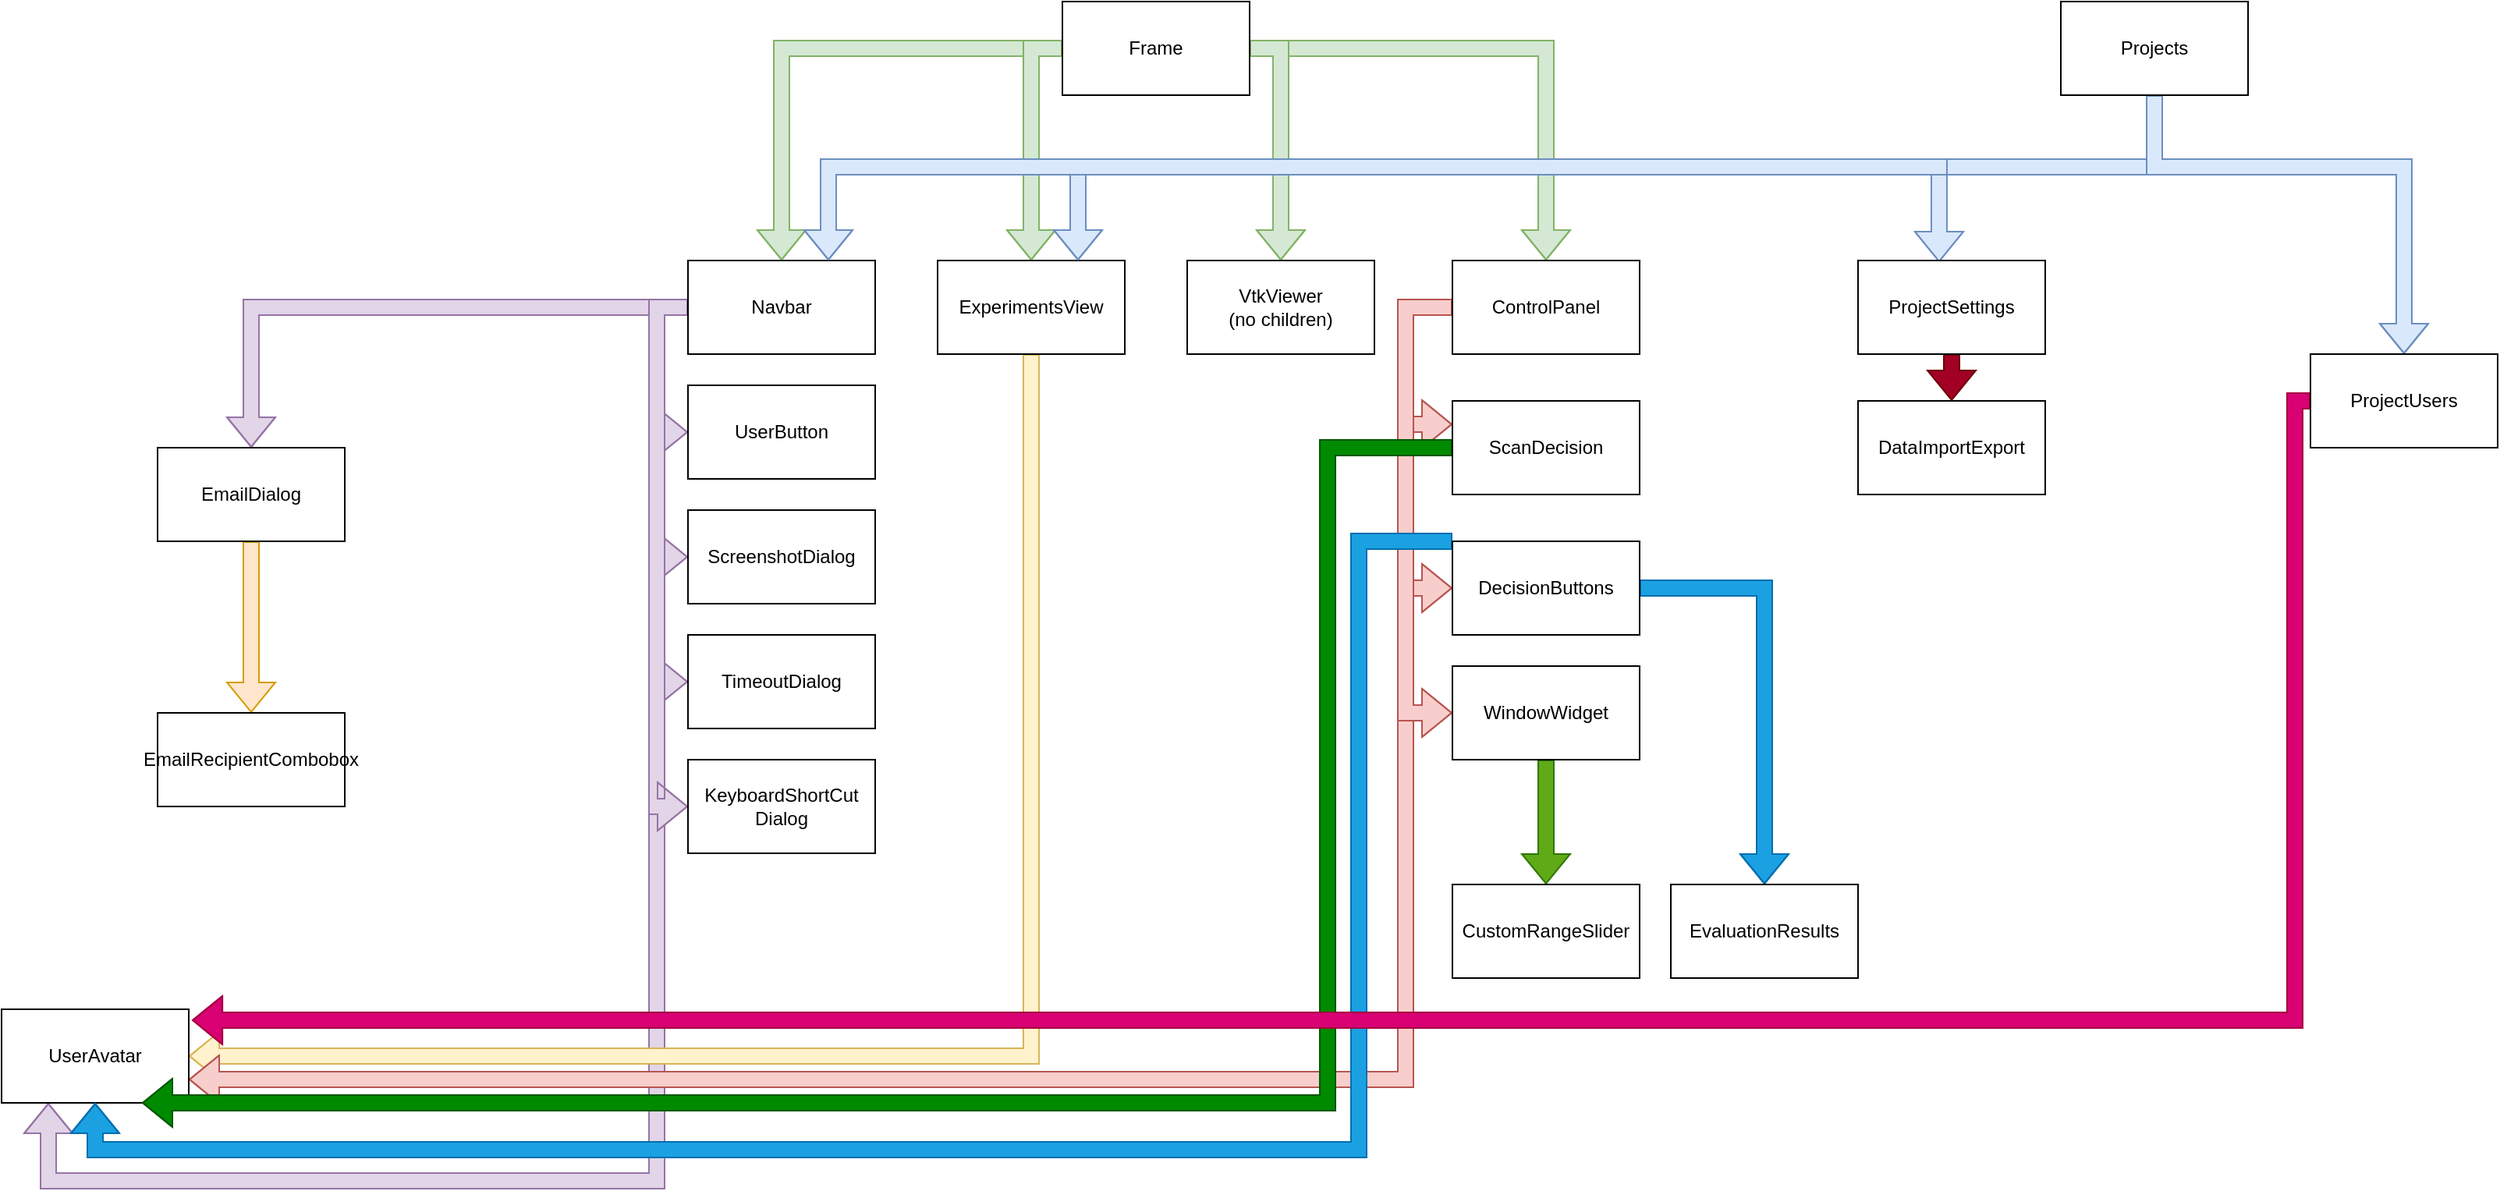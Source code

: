 <mxfile version="20.3.0" type="device" pages="2"><diagram id="klWraxdDZ-iPYOFsxDKD" name="With UserAvatar"><mxGraphModel dx="2272" dy="865" grid="1" gridSize="10" guides="1" tooltips="1" connect="1" arrows="1" fold="1" page="1" pageScale="1" pageWidth="850" pageHeight="1100" math="0" shadow="0"><root><mxCell id="0"/><mxCell id="1" parent="0"/><mxCell id="fHCWhW8pySbVOdrrJnEO-13" style="edgeStyle=orthogonalEdgeStyle;rounded=0;orthogonalLoop=1;jettySize=auto;html=1;exitX=0;exitY=0.5;exitDx=0;exitDy=0;entryX=0.5;entryY=0;entryDx=0;entryDy=0;fillColor=#d5e8d4;strokeColor=#82b366;shape=flexArrow;" edge="1" parent="1" source="fHCWhW8pySbVOdrrJnEO-1" target="fHCWhW8pySbVOdrrJnEO-2"><mxGeometry relative="1" as="geometry"/></mxCell><mxCell id="fHCWhW8pySbVOdrrJnEO-14" style="edgeStyle=orthogonalEdgeStyle;rounded=0;orthogonalLoop=1;jettySize=auto;html=1;exitX=0;exitY=0.5;exitDx=0;exitDy=0;entryX=0.5;entryY=0;entryDx=0;entryDy=0;fillColor=#d5e8d4;strokeColor=#82b366;shape=flexArrow;" edge="1" parent="1" source="fHCWhW8pySbVOdrrJnEO-1" target="fHCWhW8pySbVOdrrJnEO-3"><mxGeometry relative="1" as="geometry"/></mxCell><mxCell id="fHCWhW8pySbVOdrrJnEO-15" style="edgeStyle=orthogonalEdgeStyle;rounded=0;orthogonalLoop=1;jettySize=auto;html=1;exitX=1;exitY=0.5;exitDx=0;exitDy=0;entryX=0.5;entryY=0;entryDx=0;entryDy=0;fillColor=#d5e8d4;strokeColor=#82b366;shape=flexArrow;" edge="1" parent="1" source="fHCWhW8pySbVOdrrJnEO-1" target="fHCWhW8pySbVOdrrJnEO-5"><mxGeometry relative="1" as="geometry"/></mxCell><mxCell id="fHCWhW8pySbVOdrrJnEO-16" style="edgeStyle=orthogonalEdgeStyle;rounded=0;orthogonalLoop=1;jettySize=auto;html=1;exitX=1;exitY=0.5;exitDx=0;exitDy=0;entryX=0.5;entryY=0;entryDx=0;entryDy=0;fillColor=#d5e8d4;strokeColor=#82b366;shape=flexArrow;" edge="1" parent="1" source="fHCWhW8pySbVOdrrJnEO-1" target="fHCWhW8pySbVOdrrJnEO-4"><mxGeometry relative="1" as="geometry"/></mxCell><mxCell id="fHCWhW8pySbVOdrrJnEO-1" value="Frame" style="rounded=0;whiteSpace=wrap;html=1;" vertex="1" parent="1"><mxGeometry x="280" y="34" width="120" height="60" as="geometry"/></mxCell><mxCell id="fHCWhW8pySbVOdrrJnEO-17" style="edgeStyle=orthogonalEdgeStyle;rounded=0;orthogonalLoop=1;jettySize=auto;html=1;exitX=0;exitY=0.5;exitDx=0;exitDy=0;entryX=0.25;entryY=1;entryDx=0;entryDy=0;fillColor=#e1d5e7;strokeColor=#9673a6;shape=flexArrow;" edge="1" parent="1" source="fHCWhW8pySbVOdrrJnEO-2" target="fHCWhW8pySbVOdrrJnEO-6"><mxGeometry relative="1" as="geometry"><Array as="points"><mxPoint x="20" y="230"/><mxPoint x="20" y="790"/><mxPoint x="-370" y="790"/></Array></mxGeometry></mxCell><mxCell id="fHCWhW8pySbVOdrrJnEO-18" style="edgeStyle=orthogonalEdgeStyle;rounded=0;orthogonalLoop=1;jettySize=auto;html=1;exitX=0;exitY=0.5;exitDx=0;exitDy=0;entryX=0;entryY=0.5;entryDx=0;entryDy=0;fillColor=#e1d5e7;strokeColor=#9673a6;shape=flexArrow;" edge="1" parent="1" source="fHCWhW8pySbVOdrrJnEO-2" target="fHCWhW8pySbVOdrrJnEO-7"><mxGeometry relative="1" as="geometry"/></mxCell><mxCell id="fHCWhW8pySbVOdrrJnEO-19" style="edgeStyle=orthogonalEdgeStyle;rounded=0;orthogonalLoop=1;jettySize=auto;html=1;exitX=0;exitY=0.5;exitDx=0;exitDy=0;entryX=0;entryY=0.5;entryDx=0;entryDy=0;fillColor=#e1d5e7;strokeColor=#9673a6;shape=flexArrow;" edge="1" parent="1" source="fHCWhW8pySbVOdrrJnEO-2" target="fHCWhW8pySbVOdrrJnEO-8"><mxGeometry relative="1" as="geometry"/></mxCell><mxCell id="fHCWhW8pySbVOdrrJnEO-20" style="edgeStyle=orthogonalEdgeStyle;rounded=0;orthogonalLoop=1;jettySize=auto;html=1;exitX=0;exitY=0.5;exitDx=0;exitDy=0;entryX=0.5;entryY=0;entryDx=0;entryDy=0;fillColor=#e1d5e7;strokeColor=#9673a6;shape=flexArrow;" edge="1" parent="1" source="fHCWhW8pySbVOdrrJnEO-2" target="fHCWhW8pySbVOdrrJnEO-9"><mxGeometry relative="1" as="geometry"/></mxCell><mxCell id="fHCWhW8pySbVOdrrJnEO-21" style="edgeStyle=orthogonalEdgeStyle;rounded=0;orthogonalLoop=1;jettySize=auto;html=1;exitX=0;exitY=0.5;exitDx=0;exitDy=0;entryX=0;entryY=0.5;entryDx=0;entryDy=0;fillColor=#e1d5e7;strokeColor=#9673a6;shape=flexArrow;" edge="1" parent="1" source="fHCWhW8pySbVOdrrJnEO-2" target="fHCWhW8pySbVOdrrJnEO-10"><mxGeometry relative="1" as="geometry"/></mxCell><mxCell id="fHCWhW8pySbVOdrrJnEO-22" style="edgeStyle=orthogonalEdgeStyle;rounded=0;orthogonalLoop=1;jettySize=auto;html=1;exitX=0;exitY=0.5;exitDx=0;exitDy=0;entryX=0;entryY=0.5;entryDx=0;entryDy=0;shape=flexArrow;fillColor=#e1d5e7;strokeColor=#9673a6;" edge="1" parent="1" source="fHCWhW8pySbVOdrrJnEO-2" target="fHCWhW8pySbVOdrrJnEO-11"><mxGeometry relative="1" as="geometry"/></mxCell><mxCell id="fHCWhW8pySbVOdrrJnEO-2" value="Navbar" style="rounded=0;whiteSpace=wrap;html=1;" vertex="1" parent="1"><mxGeometry x="40" y="200" width="120" height="60" as="geometry"/></mxCell><mxCell id="fHCWhW8pySbVOdrrJnEO-25" style="edgeStyle=orthogonalEdgeStyle;shape=flexArrow;rounded=0;orthogonalLoop=1;jettySize=auto;html=1;exitX=0.5;exitY=1;exitDx=0;exitDy=0;entryX=1;entryY=0.5;entryDx=0;entryDy=0;fillColor=#fff2cc;strokeColor=#d6b656;" edge="1" parent="1" source="fHCWhW8pySbVOdrrJnEO-3" target="fHCWhW8pySbVOdrrJnEO-6"><mxGeometry relative="1" as="geometry"><Array as="points"><mxPoint x="260" y="710"/></Array></mxGeometry></mxCell><mxCell id="fHCWhW8pySbVOdrrJnEO-3" value="ExperimentsView" style="rounded=0;whiteSpace=wrap;html=1;" vertex="1" parent="1"><mxGeometry x="200" y="200" width="120" height="60" as="geometry"/></mxCell><mxCell id="fHCWhW8pySbVOdrrJnEO-4" value="VtkViewer&lt;br&gt;(no children)" style="rounded=0;whiteSpace=wrap;html=1;" vertex="1" parent="1"><mxGeometry x="360" y="200" width="120" height="60" as="geometry"/></mxCell><mxCell id="fHCWhW8pySbVOdrrJnEO-29" style="edgeStyle=orthogonalEdgeStyle;shape=flexArrow;rounded=0;orthogonalLoop=1;jettySize=auto;html=1;exitX=0;exitY=0.5;exitDx=0;exitDy=0;entryX=1;entryY=0.75;entryDx=0;entryDy=0;fillColor=#f8cecc;strokeColor=#b85450;" edge="1" parent="1" source="fHCWhW8pySbVOdrrJnEO-5" target="fHCWhW8pySbVOdrrJnEO-6"><mxGeometry relative="1" as="geometry"><Array as="points"><mxPoint x="500" y="230"/><mxPoint x="500" y="725"/></Array></mxGeometry></mxCell><mxCell id="fHCWhW8pySbVOdrrJnEO-30" style="edgeStyle=orthogonalEdgeStyle;shape=flexArrow;rounded=0;orthogonalLoop=1;jettySize=auto;html=1;exitX=0;exitY=0.5;exitDx=0;exitDy=0;entryX=0;entryY=0.25;entryDx=0;entryDy=0;fillColor=#f8cecc;strokeColor=#b85450;" edge="1" parent="1" source="fHCWhW8pySbVOdrrJnEO-5" target="fHCWhW8pySbVOdrrJnEO-27"><mxGeometry relative="1" as="geometry"><Array as="points"><mxPoint x="500" y="230"/><mxPoint x="500" y="305"/></Array></mxGeometry></mxCell><mxCell id="fHCWhW8pySbVOdrrJnEO-33" style="edgeStyle=orthogonalEdgeStyle;shape=flexArrow;rounded=0;orthogonalLoop=1;jettySize=auto;html=1;exitX=0;exitY=0.5;exitDx=0;exitDy=0;entryX=0;entryY=0.5;entryDx=0;entryDy=0;fillColor=#f8cecc;strokeColor=#b85450;" edge="1" parent="1" source="fHCWhW8pySbVOdrrJnEO-5" target="fHCWhW8pySbVOdrrJnEO-31"><mxGeometry relative="1" as="geometry"><Array as="points"><mxPoint x="500" y="230"/><mxPoint x="500" y="410"/></Array></mxGeometry></mxCell><mxCell id="fHCWhW8pySbVOdrrJnEO-35" style="edgeStyle=orthogonalEdgeStyle;shape=flexArrow;rounded=0;orthogonalLoop=1;jettySize=auto;html=1;exitX=0;exitY=0.5;exitDx=0;exitDy=0;entryX=0;entryY=0.5;entryDx=0;entryDy=0;fillColor=#f8cecc;strokeColor=#b85450;" edge="1" parent="1" source="fHCWhW8pySbVOdrrJnEO-5" target="fHCWhW8pySbVOdrrJnEO-34"><mxGeometry relative="1" as="geometry"><Array as="points"><mxPoint x="500" y="230"/><mxPoint x="500" y="490"/></Array></mxGeometry></mxCell><mxCell id="fHCWhW8pySbVOdrrJnEO-5" value="ControlPanel" style="rounded=0;whiteSpace=wrap;html=1;" vertex="1" parent="1"><mxGeometry x="530" y="200" width="120" height="60" as="geometry"/></mxCell><mxCell id="fHCWhW8pySbVOdrrJnEO-6" value="UserAvatar" style="rounded=0;whiteSpace=wrap;html=1;" vertex="1" parent="1"><mxGeometry x="-400" y="680" width="120" height="60" as="geometry"/></mxCell><mxCell id="fHCWhW8pySbVOdrrJnEO-7" value="UserButton" style="rounded=0;whiteSpace=wrap;html=1;" vertex="1" parent="1"><mxGeometry x="40" y="280" width="120" height="60" as="geometry"/></mxCell><mxCell id="fHCWhW8pySbVOdrrJnEO-8" value="ScreenshotDialog" style="rounded=0;whiteSpace=wrap;html=1;" vertex="1" parent="1"><mxGeometry x="40" y="360" width="120" height="60" as="geometry"/></mxCell><mxCell id="fHCWhW8pySbVOdrrJnEO-24" style="edgeStyle=orthogonalEdgeStyle;rounded=0;orthogonalLoop=1;jettySize=auto;html=1;exitX=0.5;exitY=1;exitDx=0;exitDy=0;entryX=0.5;entryY=0;entryDx=0;entryDy=0;shape=flexArrow;fillColor=#ffe6cc;strokeColor=#d79b00;" edge="1" parent="1" source="fHCWhW8pySbVOdrrJnEO-9" target="fHCWhW8pySbVOdrrJnEO-23"><mxGeometry relative="1" as="geometry"/></mxCell><mxCell id="fHCWhW8pySbVOdrrJnEO-9" value="EmailDialog" style="rounded=0;whiteSpace=wrap;html=1;" vertex="1" parent="1"><mxGeometry x="-300" y="320" width="120" height="60" as="geometry"/></mxCell><mxCell id="fHCWhW8pySbVOdrrJnEO-10" value="TimeoutDialog" style="rounded=0;whiteSpace=wrap;html=1;" vertex="1" parent="1"><mxGeometry x="40" y="440" width="120" height="60" as="geometry"/></mxCell><mxCell id="fHCWhW8pySbVOdrrJnEO-11" value="KeyboardShortCut Dialog" style="rounded=0;whiteSpace=wrap;html=1;" vertex="1" parent="1"><mxGeometry x="40" y="520" width="120" height="60" as="geometry"/></mxCell><mxCell id="fHCWhW8pySbVOdrrJnEO-23" value="EmailRecipientCombobox" style="rounded=0;whiteSpace=wrap;html=1;" vertex="1" parent="1"><mxGeometry x="-300" y="490" width="120" height="60" as="geometry"/></mxCell><mxCell id="fHCWhW8pySbVOdrrJnEO-48" style="edgeStyle=orthogonalEdgeStyle;shape=flexArrow;rounded=0;orthogonalLoop=1;jettySize=auto;html=1;exitX=0;exitY=0.5;exitDx=0;exitDy=0;entryX=0.75;entryY=1;entryDx=0;entryDy=0;fillColor=#008a00;strokeColor=#005700;" edge="1" parent="1" source="fHCWhW8pySbVOdrrJnEO-27" target="fHCWhW8pySbVOdrrJnEO-6"><mxGeometry relative="1" as="geometry"><Array as="points"><mxPoint x="450" y="320"/><mxPoint x="450" y="740"/></Array></mxGeometry></mxCell><mxCell id="fHCWhW8pySbVOdrrJnEO-27" value="ScanDecision" style="rounded=0;whiteSpace=wrap;html=1;" vertex="1" parent="1"><mxGeometry x="530" y="290" width="120" height="60" as="geometry"/></mxCell><mxCell id="fHCWhW8pySbVOdrrJnEO-51" style="edgeStyle=orthogonalEdgeStyle;shape=flexArrow;rounded=0;orthogonalLoop=1;jettySize=auto;html=1;exitX=0;exitY=0;exitDx=0;exitDy=0;fillColor=#1ba1e2;strokeColor=#006EAF;" edge="1" parent="1" source="fHCWhW8pySbVOdrrJnEO-31" target="fHCWhW8pySbVOdrrJnEO-6"><mxGeometry relative="1" as="geometry"><mxPoint x="-330" y="730" as="targetPoint"/><Array as="points"><mxPoint x="470" y="380"/><mxPoint x="470" y="770"/><mxPoint x="-340" y="770"/></Array></mxGeometry></mxCell><mxCell id="fHCWhW8pySbVOdrrJnEO-52" style="edgeStyle=orthogonalEdgeStyle;shape=flexArrow;rounded=0;orthogonalLoop=1;jettySize=auto;html=1;exitX=1;exitY=0.5;exitDx=0;exitDy=0;fillColor=#1ba1e2;strokeColor=#006EAF;" edge="1" parent="1" source="fHCWhW8pySbVOdrrJnEO-31" target="fHCWhW8pySbVOdrrJnEO-49"><mxGeometry relative="1" as="geometry"/></mxCell><mxCell id="fHCWhW8pySbVOdrrJnEO-31" value="DecisionButtons" style="rounded=0;whiteSpace=wrap;html=1;" vertex="1" parent="1"><mxGeometry x="530" y="380" width="120" height="60" as="geometry"/></mxCell><mxCell id="fHCWhW8pySbVOdrrJnEO-47" style="edgeStyle=orthogonalEdgeStyle;shape=flexArrow;rounded=0;orthogonalLoop=1;jettySize=auto;html=1;exitX=0.5;exitY=1;exitDx=0;exitDy=0;fillColor=#60a917;strokeColor=#2D7600;" edge="1" parent="1" source="fHCWhW8pySbVOdrrJnEO-34" target="fHCWhW8pySbVOdrrJnEO-46"><mxGeometry relative="1" as="geometry"/></mxCell><mxCell id="fHCWhW8pySbVOdrrJnEO-34" value="WindowWidget" style="rounded=0;whiteSpace=wrap;html=1;" vertex="1" parent="1"><mxGeometry x="530" y="460" width="120" height="60" as="geometry"/></mxCell><mxCell id="fHCWhW8pySbVOdrrJnEO-38" style="edgeStyle=orthogonalEdgeStyle;shape=flexArrow;rounded=0;orthogonalLoop=1;jettySize=auto;html=1;exitX=0.5;exitY=1;exitDx=0;exitDy=0;entryX=0.75;entryY=0;entryDx=0;entryDy=0;fillColor=#dae8fc;strokeColor=#6c8ebf;" edge="1" parent="1" source="fHCWhW8pySbVOdrrJnEO-36" target="fHCWhW8pySbVOdrrJnEO-3"><mxGeometry relative="1" as="geometry"><Array as="points"><mxPoint x="980" y="140"/><mxPoint x="290" y="140"/></Array></mxGeometry></mxCell><mxCell id="fHCWhW8pySbVOdrrJnEO-39" style="edgeStyle=orthogonalEdgeStyle;shape=flexArrow;rounded=0;orthogonalLoop=1;jettySize=auto;html=1;exitX=0.5;exitY=1;exitDx=0;exitDy=0;entryX=0.75;entryY=0;entryDx=0;entryDy=0;fillColor=#dae8fc;strokeColor=#6c8ebf;" edge="1" parent="1" source="fHCWhW8pySbVOdrrJnEO-36" target="fHCWhW8pySbVOdrrJnEO-2"><mxGeometry relative="1" as="geometry"><Array as="points"><mxPoint x="980" y="140"/><mxPoint x="130" y="140"/></Array></mxGeometry></mxCell><mxCell id="fHCWhW8pySbVOdrrJnEO-41" style="edgeStyle=orthogonalEdgeStyle;shape=flexArrow;rounded=0;orthogonalLoop=1;jettySize=auto;html=1;exitX=0.5;exitY=1;exitDx=0;exitDy=0;entryX=0.433;entryY=0.017;entryDx=0;entryDy=0;entryPerimeter=0;fillColor=#dae8fc;strokeColor=#6c8ebf;" edge="1" parent="1" source="fHCWhW8pySbVOdrrJnEO-36" target="fHCWhW8pySbVOdrrJnEO-37"><mxGeometry relative="1" as="geometry"><Array as="points"><mxPoint x="1290" y="140"/><mxPoint x="942" y="140"/></Array></mxGeometry></mxCell><mxCell id="fHCWhW8pySbVOdrrJnEO-42" style="edgeStyle=orthogonalEdgeStyle;shape=flexArrow;rounded=0;orthogonalLoop=1;jettySize=auto;html=1;exitX=0.5;exitY=1;exitDx=0;exitDy=0;entryX=0.5;entryY=0;entryDx=0;entryDy=0;fillColor=#dae8fc;strokeColor=#6c8ebf;" edge="1" parent="1" source="fHCWhW8pySbVOdrrJnEO-36" target="fHCWhW8pySbVOdrrJnEO-40"><mxGeometry relative="1" as="geometry"><Array as="points"><mxPoint x="980" y="140"/><mxPoint x="1140" y="140"/></Array></mxGeometry></mxCell><mxCell id="fHCWhW8pySbVOdrrJnEO-36" value="Projects" style="rounded=0;whiteSpace=wrap;html=1;" vertex="1" parent="1"><mxGeometry x="920" y="34" width="120" height="60" as="geometry"/></mxCell><mxCell id="fHCWhW8pySbVOdrrJnEO-44" style="edgeStyle=orthogonalEdgeStyle;shape=flexArrow;rounded=0;orthogonalLoop=1;jettySize=auto;html=1;exitX=0.5;exitY=1;exitDx=0;exitDy=0;entryX=0.5;entryY=0;entryDx=0;entryDy=0;fillColor=#a20025;strokeColor=#6F0000;" edge="1" parent="1" source="fHCWhW8pySbVOdrrJnEO-37" target="fHCWhW8pySbVOdrrJnEO-43"><mxGeometry relative="1" as="geometry"/></mxCell><mxCell id="fHCWhW8pySbVOdrrJnEO-37" value="ProjectSettings" style="rounded=0;whiteSpace=wrap;html=1;" vertex="1" parent="1"><mxGeometry x="790" y="200" width="120" height="60" as="geometry"/></mxCell><mxCell id="fHCWhW8pySbVOdrrJnEO-45" style="edgeStyle=orthogonalEdgeStyle;shape=flexArrow;rounded=0;orthogonalLoop=1;jettySize=auto;html=1;exitX=0;exitY=0.5;exitDx=0;exitDy=0;entryX=1.017;entryY=0.117;entryDx=0;entryDy=0;entryPerimeter=0;fillColor=#d80073;strokeColor=#A50040;" edge="1" parent="1" source="fHCWhW8pySbVOdrrJnEO-40" target="fHCWhW8pySbVOdrrJnEO-6"><mxGeometry relative="1" as="geometry"><Array as="points"><mxPoint x="1070" y="290"/><mxPoint x="1070" y="687"/></Array></mxGeometry></mxCell><mxCell id="fHCWhW8pySbVOdrrJnEO-40" value="ProjectUsers" style="rounded=0;whiteSpace=wrap;html=1;" vertex="1" parent="1"><mxGeometry x="1080" y="260" width="120" height="60" as="geometry"/></mxCell><mxCell id="fHCWhW8pySbVOdrrJnEO-43" value="DataImportExport" style="rounded=0;whiteSpace=wrap;html=1;" vertex="1" parent="1"><mxGeometry x="790" y="290" width="120" height="60" as="geometry"/></mxCell><mxCell id="fHCWhW8pySbVOdrrJnEO-46" value="CustomRangeSlider" style="rounded=0;whiteSpace=wrap;html=1;" vertex="1" parent="1"><mxGeometry x="530" y="600" width="120" height="60" as="geometry"/></mxCell><mxCell id="fHCWhW8pySbVOdrrJnEO-49" value="EvaluationResults" style="rounded=0;whiteSpace=wrap;html=1;" vertex="1" parent="1"><mxGeometry x="670" y="600" width="120" height="60" as="geometry"/></mxCell></root></mxGraphModel></diagram><diagram id="hk2bLE0pfJ0s9wXFvVoR" name="WithoutUserAvatar"><mxGraphModel dx="2272" dy="865" grid="1" gridSize="10" guides="1" tooltips="1" connect="1" arrows="1" fold="1" page="1" pageScale="1" pageWidth="850" pageHeight="1100" math="0" shadow="0"><root><mxCell id="0"/><mxCell id="1" parent="0"/><mxCell id="pkviEC7zlJJaJJdZPkwO-1" style="edgeStyle=orthogonalEdgeStyle;rounded=0;orthogonalLoop=1;jettySize=auto;html=1;exitX=0;exitY=0.5;exitDx=0;exitDy=0;entryX=0.5;entryY=0;entryDx=0;entryDy=0;fillColor=#d5e8d4;strokeColor=#82b366;shape=flexArrow;" edge="1" parent="1" source="pkviEC7zlJJaJJdZPkwO-5" target="pkviEC7zlJJaJJdZPkwO-12"><mxGeometry relative="1" as="geometry"/></mxCell><mxCell id="pkviEC7zlJJaJJdZPkwO-2" style="edgeStyle=orthogonalEdgeStyle;rounded=0;orthogonalLoop=1;jettySize=auto;html=1;exitX=0;exitY=0.5;exitDx=0;exitDy=0;entryX=0.5;entryY=0;entryDx=0;entryDy=0;fillColor=#d5e8d4;strokeColor=#82b366;shape=flexArrow;" edge="1" parent="1" source="pkviEC7zlJJaJJdZPkwO-5" target="pkviEC7zlJJaJJdZPkwO-14"><mxGeometry relative="1" as="geometry"/></mxCell><mxCell id="pkviEC7zlJJaJJdZPkwO-3" style="edgeStyle=orthogonalEdgeStyle;rounded=0;orthogonalLoop=1;jettySize=auto;html=1;exitX=1;exitY=0.5;exitDx=0;exitDy=0;entryX=0.5;entryY=0;entryDx=0;entryDy=0;fillColor=#d5e8d4;strokeColor=#82b366;shape=flexArrow;" edge="1" parent="1" source="pkviEC7zlJJaJJdZPkwO-5" target="pkviEC7zlJJaJJdZPkwO-20"><mxGeometry relative="1" as="geometry"/></mxCell><mxCell id="pkviEC7zlJJaJJdZPkwO-4" style="edgeStyle=orthogonalEdgeStyle;rounded=0;orthogonalLoop=1;jettySize=auto;html=1;exitX=1;exitY=0.5;exitDx=0;exitDy=0;entryX=0.5;entryY=0;entryDx=0;entryDy=0;fillColor=#d5e8d4;strokeColor=#82b366;shape=flexArrow;" edge="1" parent="1" source="pkviEC7zlJJaJJdZPkwO-5" target="pkviEC7zlJJaJJdZPkwO-15"><mxGeometry relative="1" as="geometry"/></mxCell><mxCell id="pkviEC7zlJJaJJdZPkwO-5" value="Frame" style="rounded=0;whiteSpace=wrap;html=1;" vertex="1" parent="1"><mxGeometry x="280" y="34" width="120" height="60" as="geometry"/></mxCell><mxCell id="pkviEC7zlJJaJJdZPkwO-7" style="edgeStyle=orthogonalEdgeStyle;rounded=0;orthogonalLoop=1;jettySize=auto;html=1;exitX=0;exitY=0.5;exitDx=0;exitDy=0;entryX=0;entryY=0.5;entryDx=0;entryDy=0;fillColor=#e1d5e7;strokeColor=#9673a6;shape=flexArrow;" edge="1" parent="1" source="pkviEC7zlJJaJJdZPkwO-12" target="pkviEC7zlJJaJJdZPkwO-22"><mxGeometry relative="1" as="geometry"/></mxCell><mxCell id="pkviEC7zlJJaJJdZPkwO-8" style="edgeStyle=orthogonalEdgeStyle;rounded=0;orthogonalLoop=1;jettySize=auto;html=1;exitX=0;exitY=0.5;exitDx=0;exitDy=0;entryX=0;entryY=0.5;entryDx=0;entryDy=0;fillColor=#e1d5e7;strokeColor=#9673a6;shape=flexArrow;" edge="1" parent="1" source="pkviEC7zlJJaJJdZPkwO-12" target="pkviEC7zlJJaJJdZPkwO-23"><mxGeometry relative="1" as="geometry"/></mxCell><mxCell id="pkviEC7zlJJaJJdZPkwO-9" style="edgeStyle=orthogonalEdgeStyle;rounded=0;orthogonalLoop=1;jettySize=auto;html=1;exitX=0;exitY=0.5;exitDx=0;exitDy=0;entryX=0.5;entryY=0;entryDx=0;entryDy=0;fillColor=#e1d5e7;strokeColor=#9673a6;shape=flexArrow;" edge="1" parent="1" source="pkviEC7zlJJaJJdZPkwO-12" target="pkviEC7zlJJaJJdZPkwO-25"><mxGeometry relative="1" as="geometry"/></mxCell><mxCell id="pkviEC7zlJJaJJdZPkwO-10" style="edgeStyle=orthogonalEdgeStyle;rounded=0;orthogonalLoop=1;jettySize=auto;html=1;exitX=0;exitY=0.5;exitDx=0;exitDy=0;entryX=0;entryY=0.5;entryDx=0;entryDy=0;fillColor=#e1d5e7;strokeColor=#9673a6;shape=flexArrow;" edge="1" parent="1" source="pkviEC7zlJJaJJdZPkwO-12" target="pkviEC7zlJJaJJdZPkwO-26"><mxGeometry relative="1" as="geometry"/></mxCell><mxCell id="pkviEC7zlJJaJJdZPkwO-11" style="edgeStyle=orthogonalEdgeStyle;rounded=0;orthogonalLoop=1;jettySize=auto;html=1;exitX=0;exitY=0.5;exitDx=0;exitDy=0;entryX=0;entryY=0.5;entryDx=0;entryDy=0;shape=flexArrow;fillColor=#e1d5e7;strokeColor=#9673a6;" edge="1" parent="1" source="pkviEC7zlJJaJJdZPkwO-12" target="pkviEC7zlJJaJJdZPkwO-27"><mxGeometry relative="1" as="geometry"/></mxCell><mxCell id="pkviEC7zlJJaJJdZPkwO-12" value="Navbar" style="rounded=0;whiteSpace=wrap;html=1;" vertex="1" parent="1"><mxGeometry x="40" y="200" width="120" height="60" as="geometry"/></mxCell><mxCell id="pkviEC7zlJJaJJdZPkwO-14" value="ExperimentsView" style="rounded=0;whiteSpace=wrap;html=1;" vertex="1" parent="1"><mxGeometry x="200" y="200" width="120" height="60" as="geometry"/></mxCell><mxCell id="pkviEC7zlJJaJJdZPkwO-15" value="VtkViewer&lt;br&gt;(no children)" style="rounded=0;whiteSpace=wrap;html=1;" vertex="1" parent="1"><mxGeometry x="360" y="200" width="120" height="60" as="geometry"/></mxCell><mxCell id="pkviEC7zlJJaJJdZPkwO-17" style="edgeStyle=orthogonalEdgeStyle;shape=flexArrow;rounded=0;orthogonalLoop=1;jettySize=auto;html=1;exitX=0;exitY=0.5;exitDx=0;exitDy=0;entryX=0;entryY=0.5;entryDx=0;entryDy=0;fillColor=#f8cecc;strokeColor=#b85450;" edge="1" parent="1" source="pkviEC7zlJJaJJdZPkwO-20" target="pkviEC7zlJJaJJdZPkwO-30"><mxGeometry relative="1" as="geometry"><Array as="points"><mxPoint x="500" y="230"/><mxPoint x="500" y="320"/></Array></mxGeometry></mxCell><mxCell id="pkviEC7zlJJaJJdZPkwO-18" style="edgeStyle=orthogonalEdgeStyle;shape=flexArrow;rounded=0;orthogonalLoop=1;jettySize=auto;html=1;exitX=0;exitY=0.5;exitDx=0;exitDy=0;entryX=0;entryY=0.5;entryDx=0;entryDy=0;fillColor=#f8cecc;strokeColor=#b85450;" edge="1" parent="1" source="pkviEC7zlJJaJJdZPkwO-20" target="pkviEC7zlJJaJJdZPkwO-33"><mxGeometry relative="1" as="geometry"><Array as="points"><mxPoint x="500" y="230"/><mxPoint x="500" y="410"/></Array></mxGeometry></mxCell><mxCell id="pkviEC7zlJJaJJdZPkwO-19" style="edgeStyle=orthogonalEdgeStyle;shape=flexArrow;rounded=0;orthogonalLoop=1;jettySize=auto;html=1;exitX=0;exitY=0.5;exitDx=0;exitDy=0;entryX=0;entryY=0.5;entryDx=0;entryDy=0;fillColor=#f8cecc;strokeColor=#b85450;" edge="1" parent="1" source="pkviEC7zlJJaJJdZPkwO-20" target="pkviEC7zlJJaJJdZPkwO-35"><mxGeometry relative="1" as="geometry"><Array as="points"><mxPoint x="500" y="230"/><mxPoint x="500" y="490"/></Array></mxGeometry></mxCell><mxCell id="pkviEC7zlJJaJJdZPkwO-20" value="ControlPanel" style="rounded=0;whiteSpace=wrap;html=1;" vertex="1" parent="1"><mxGeometry x="530" y="200" width="120" height="60" as="geometry"/></mxCell><mxCell id="pkviEC7zlJJaJJdZPkwO-22" value="UserButton" style="rounded=0;whiteSpace=wrap;html=1;" vertex="1" parent="1"><mxGeometry x="40" y="280" width="120" height="60" as="geometry"/></mxCell><mxCell id="pkviEC7zlJJaJJdZPkwO-23" value="ScreenshotDialog" style="rounded=0;whiteSpace=wrap;html=1;" vertex="1" parent="1"><mxGeometry x="40" y="360" width="120" height="60" as="geometry"/></mxCell><mxCell id="pkviEC7zlJJaJJdZPkwO-24" style="edgeStyle=orthogonalEdgeStyle;rounded=0;orthogonalLoop=1;jettySize=auto;html=1;exitX=0.5;exitY=1;exitDx=0;exitDy=0;entryX=0.5;entryY=0;entryDx=0;entryDy=0;shape=flexArrow;fillColor=#ffe6cc;strokeColor=#d79b00;" edge="1" parent="1" source="pkviEC7zlJJaJJdZPkwO-25" target="pkviEC7zlJJaJJdZPkwO-28"><mxGeometry relative="1" as="geometry"/></mxCell><mxCell id="pkviEC7zlJJaJJdZPkwO-25" value="EmailDialog" style="rounded=0;whiteSpace=wrap;html=1;" vertex="1" parent="1"><mxGeometry x="-300" y="320" width="120" height="60" as="geometry"/></mxCell><mxCell id="pkviEC7zlJJaJJdZPkwO-26" value="TimeoutDialog" style="rounded=0;whiteSpace=wrap;html=1;" vertex="1" parent="1"><mxGeometry x="40" y="440" width="120" height="60" as="geometry"/></mxCell><mxCell id="pkviEC7zlJJaJJdZPkwO-27" value="KeyboardShortCut Dialog" style="rounded=0;whiteSpace=wrap;html=1;" vertex="1" parent="1"><mxGeometry x="40" y="520" width="120" height="60" as="geometry"/></mxCell><mxCell id="pkviEC7zlJJaJJdZPkwO-28" value="EmailRecipientCombobox" style="rounded=0;whiteSpace=wrap;html=1;" vertex="1" parent="1"><mxGeometry x="-300" y="490" width="120" height="60" as="geometry"/></mxCell><mxCell id="pkviEC7zlJJaJJdZPkwO-30" value="ScanDecision" style="rounded=0;whiteSpace=wrap;html=1;" vertex="1" parent="1"><mxGeometry x="530" y="290" width="120" height="60" as="geometry"/></mxCell><mxCell id="pkviEC7zlJJaJJdZPkwO-32" style="edgeStyle=orthogonalEdgeStyle;shape=flexArrow;rounded=0;orthogonalLoop=1;jettySize=auto;html=1;exitX=1;exitY=0.5;exitDx=0;exitDy=0;fillColor=#1ba1e2;strokeColor=#006EAF;" edge="1" parent="1" source="pkviEC7zlJJaJJdZPkwO-33" target="pkviEC7zlJJaJJdZPkwO-47"><mxGeometry relative="1" as="geometry"/></mxCell><mxCell id="pkviEC7zlJJaJJdZPkwO-33" value="DecisionButtons" style="rounded=0;whiteSpace=wrap;html=1;" vertex="1" parent="1"><mxGeometry x="530" y="380" width="120" height="60" as="geometry"/></mxCell><mxCell id="pkviEC7zlJJaJJdZPkwO-34" style="edgeStyle=orthogonalEdgeStyle;shape=flexArrow;rounded=0;orthogonalLoop=1;jettySize=auto;html=1;exitX=0.5;exitY=1;exitDx=0;exitDy=0;fillColor=#60a917;strokeColor=#2D7600;" edge="1" parent="1" source="pkviEC7zlJJaJJdZPkwO-35" target="pkviEC7zlJJaJJdZPkwO-46"><mxGeometry relative="1" as="geometry"/></mxCell><mxCell id="pkviEC7zlJJaJJdZPkwO-35" value="WindowWidget" style="rounded=0;whiteSpace=wrap;html=1;" vertex="1" parent="1"><mxGeometry x="530" y="460" width="120" height="60" as="geometry"/></mxCell><mxCell id="pkviEC7zlJJaJJdZPkwO-36" style="edgeStyle=orthogonalEdgeStyle;shape=flexArrow;rounded=0;orthogonalLoop=1;jettySize=auto;html=1;exitX=0.5;exitY=1;exitDx=0;exitDy=0;entryX=0.75;entryY=0;entryDx=0;entryDy=0;fillColor=#dae8fc;strokeColor=#6c8ebf;" edge="1" parent="1" source="pkviEC7zlJJaJJdZPkwO-40" target="pkviEC7zlJJaJJdZPkwO-14"><mxGeometry relative="1" as="geometry"><Array as="points"><mxPoint x="980" y="140"/><mxPoint x="290" y="140"/></Array></mxGeometry></mxCell><mxCell id="pkviEC7zlJJaJJdZPkwO-37" style="edgeStyle=orthogonalEdgeStyle;shape=flexArrow;rounded=0;orthogonalLoop=1;jettySize=auto;html=1;exitX=0.5;exitY=1;exitDx=0;exitDy=0;entryX=0.75;entryY=0;entryDx=0;entryDy=0;fillColor=#dae8fc;strokeColor=#6c8ebf;" edge="1" parent="1" source="pkviEC7zlJJaJJdZPkwO-40" target="pkviEC7zlJJaJJdZPkwO-12"><mxGeometry relative="1" as="geometry"><Array as="points"><mxPoint x="980" y="140"/><mxPoint x="130" y="140"/></Array></mxGeometry></mxCell><mxCell id="pkviEC7zlJJaJJdZPkwO-38" style="edgeStyle=orthogonalEdgeStyle;shape=flexArrow;rounded=0;orthogonalLoop=1;jettySize=auto;html=1;exitX=0.5;exitY=1;exitDx=0;exitDy=0;entryX=0.433;entryY=0.017;entryDx=0;entryDy=0;entryPerimeter=0;fillColor=#dae8fc;strokeColor=#6c8ebf;" edge="1" parent="1" source="pkviEC7zlJJaJJdZPkwO-40" target="pkviEC7zlJJaJJdZPkwO-42"><mxGeometry relative="1" as="geometry"><Array as="points"><mxPoint x="1290" y="140"/><mxPoint x="942" y="140"/></Array></mxGeometry></mxCell><mxCell id="pkviEC7zlJJaJJdZPkwO-39" style="edgeStyle=orthogonalEdgeStyle;shape=flexArrow;rounded=0;orthogonalLoop=1;jettySize=auto;html=1;exitX=0.5;exitY=1;exitDx=0;exitDy=0;entryX=0.5;entryY=0;entryDx=0;entryDy=0;fillColor=#dae8fc;strokeColor=#6c8ebf;" edge="1" parent="1" source="pkviEC7zlJJaJJdZPkwO-40" target="pkviEC7zlJJaJJdZPkwO-44"><mxGeometry relative="1" as="geometry"><Array as="points"><mxPoint x="980" y="140"/><mxPoint x="1140" y="140"/></Array></mxGeometry></mxCell><mxCell id="pkviEC7zlJJaJJdZPkwO-40" value="Projects" style="rounded=0;whiteSpace=wrap;html=1;" vertex="1" parent="1"><mxGeometry x="920" y="34" width="120" height="60" as="geometry"/></mxCell><mxCell id="pkviEC7zlJJaJJdZPkwO-41" style="edgeStyle=orthogonalEdgeStyle;shape=flexArrow;rounded=0;orthogonalLoop=1;jettySize=auto;html=1;exitX=0.5;exitY=1;exitDx=0;exitDy=0;entryX=0.5;entryY=0;entryDx=0;entryDy=0;fillColor=#a20025;strokeColor=#6F0000;" edge="1" parent="1" source="pkviEC7zlJJaJJdZPkwO-42" target="pkviEC7zlJJaJJdZPkwO-45"><mxGeometry relative="1" as="geometry"/></mxCell><mxCell id="pkviEC7zlJJaJJdZPkwO-42" value="ProjectSettings" style="rounded=0;whiteSpace=wrap;html=1;" vertex="1" parent="1"><mxGeometry x="790" y="200" width="120" height="60" as="geometry"/></mxCell><mxCell id="pkviEC7zlJJaJJdZPkwO-44" value="ProjectUsers" style="rounded=0;whiteSpace=wrap;html=1;" vertex="1" parent="1"><mxGeometry x="1080" y="260" width="120" height="60" as="geometry"/></mxCell><mxCell id="pkviEC7zlJJaJJdZPkwO-45" value="DataImportExport" style="rounded=0;whiteSpace=wrap;html=1;" vertex="1" parent="1"><mxGeometry x="790" y="290" width="120" height="60" as="geometry"/></mxCell><mxCell id="pkviEC7zlJJaJJdZPkwO-46" value="CustomRangeSlider" style="rounded=0;whiteSpace=wrap;html=1;" vertex="1" parent="1"><mxGeometry x="530" y="600" width="120" height="60" as="geometry"/></mxCell><mxCell id="pkviEC7zlJJaJJdZPkwO-47" value="EvaluationResults" style="rounded=0;whiteSpace=wrap;html=1;" vertex="1" parent="1"><mxGeometry x="670" y="600" width="120" height="60" as="geometry"/></mxCell></root></mxGraphModel></diagram></mxfile>